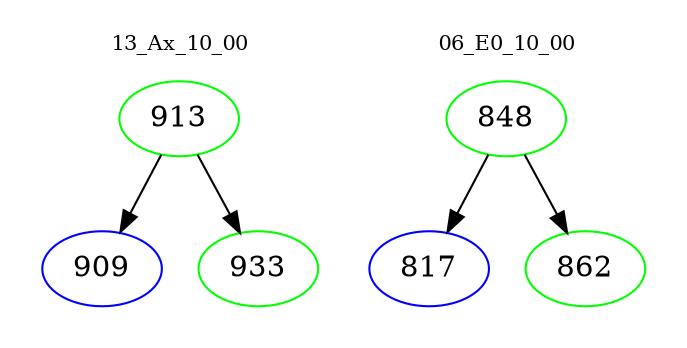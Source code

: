digraph{
subgraph cluster_0 {
color = white
label = "13_Ax_10_00";
fontsize=10;
T0_913 [label="913", color="green"]
T0_913 -> T0_909 [color="black"]
T0_909 [label="909", color="blue"]
T0_913 -> T0_933 [color="black"]
T0_933 [label="933", color="green"]
}
subgraph cluster_1 {
color = white
label = "06_E0_10_00";
fontsize=10;
T1_848 [label="848", color="green"]
T1_848 -> T1_817 [color="black"]
T1_817 [label="817", color="blue"]
T1_848 -> T1_862 [color="black"]
T1_862 [label="862", color="green"]
}
}
